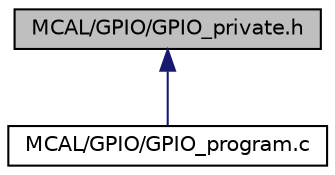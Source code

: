 digraph "MCAL/GPIO/GPIO_private.h"
{
 // LATEX_PDF_SIZE
  edge [fontname="Helvetica",fontsize="10",labelfontname="Helvetica",labelfontsize="10"];
  node [fontname="Helvetica",fontsize="10",shape=record];
  Node1 [label="MCAL/GPIO/GPIO_private.h",height=0.2,width=0.4,color="black", fillcolor="grey75", style="filled", fontcolor="black",tooltip=" "];
  Node1 -> Node2 [dir="back",color="midnightblue",fontsize="10",style="solid",fontname="Helvetica"];
  Node2 [label="MCAL/GPIO/GPIO_program.c",height=0.2,width=0.4,color="black", fillcolor="white", style="filled",URL="$dd/d05/_g_p_i_o__program_8c.html",tooltip=" "];
}
